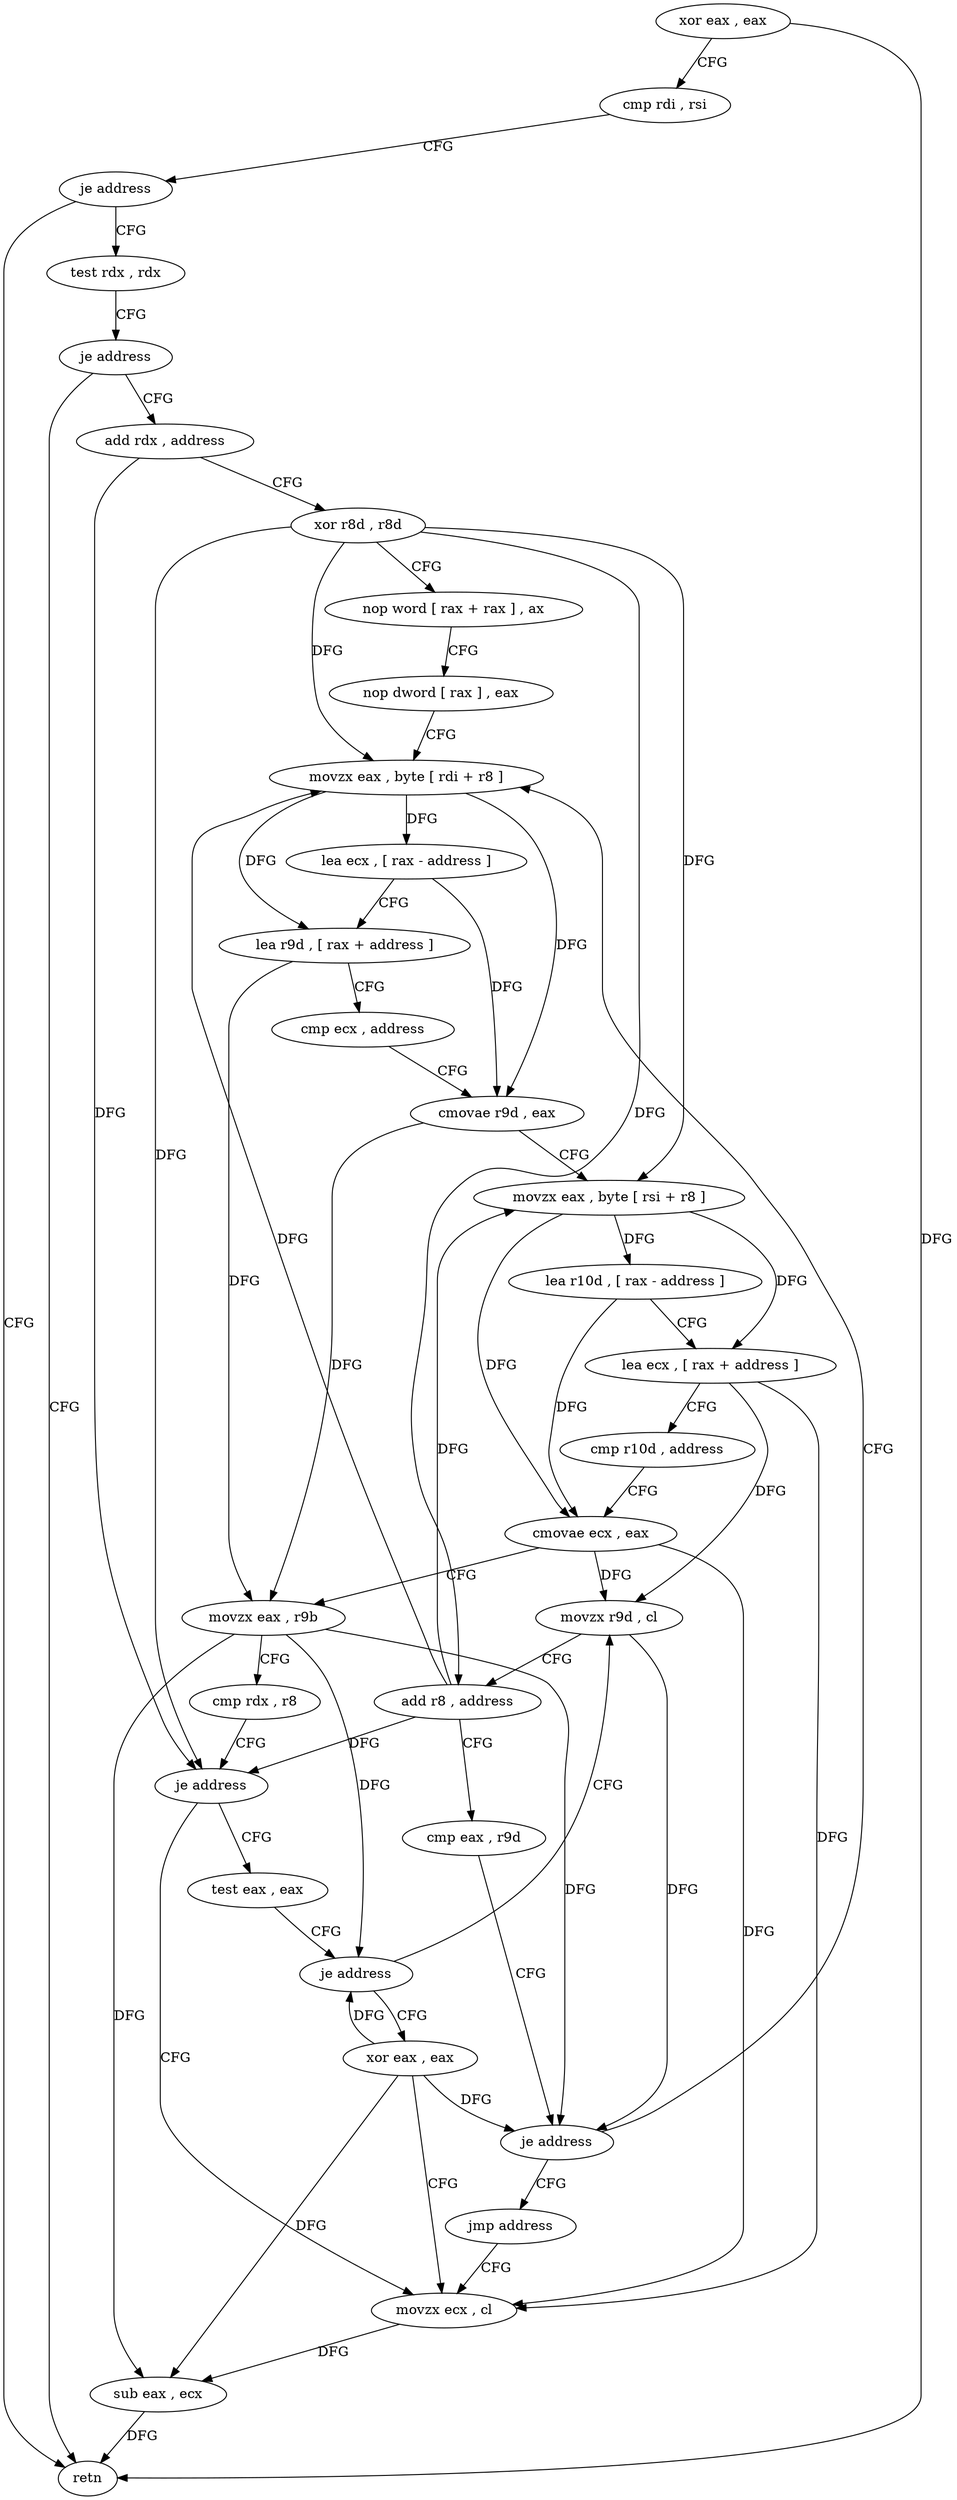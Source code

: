 digraph "func" {
"161648" [label = "xor eax , eax" ]
"161650" [label = "cmp rdi , rsi" ]
"161653" [label = "je address" ]
"161753" [label = "retn" ]
"161655" [label = "test rdx , rdx" ]
"161658" [label = "je address" ]
"161660" [label = "add rdx , address" ]
"161664" [label = "xor r8d , r8d" ]
"161667" [label = "nop word [ rax + rax ] , ax" ]
"161677" [label = "nop dword [ rax ] , eax" ]
"161680" [label = "movzx eax , byte [ rdi + r8 ]" ]
"161748" [label = "movzx ecx , cl" ]
"161751" [label = "sub eax , ecx" ]
"161727" [label = "test eax , eax" ]
"161729" [label = "je address" ]
"161746" [label = "xor eax , eax" ]
"161731" [label = "movzx r9d , cl" ]
"161735" [label = "add r8 , address" ]
"161739" [label = "cmp eax , r9d" ]
"161742" [label = "je address" ]
"161744" [label = "jmp address" ]
"161685" [label = "lea ecx , [ rax - address ]" ]
"161688" [label = "lea r9d , [ rax + address ]" ]
"161692" [label = "cmp ecx , address" ]
"161695" [label = "cmovae r9d , eax" ]
"161699" [label = "movzx eax , byte [ rsi + r8 ]" ]
"161704" [label = "lea r10d , [ rax - address ]" ]
"161708" [label = "lea ecx , [ rax + address ]" ]
"161711" [label = "cmp r10d , address" ]
"161715" [label = "cmovae ecx , eax" ]
"161718" [label = "movzx eax , r9b" ]
"161722" [label = "cmp rdx , r8" ]
"161725" [label = "je address" ]
"161648" -> "161650" [ label = "CFG" ]
"161648" -> "161753" [ label = "DFG" ]
"161650" -> "161653" [ label = "CFG" ]
"161653" -> "161753" [ label = "CFG" ]
"161653" -> "161655" [ label = "CFG" ]
"161655" -> "161658" [ label = "CFG" ]
"161658" -> "161753" [ label = "CFG" ]
"161658" -> "161660" [ label = "CFG" ]
"161660" -> "161664" [ label = "CFG" ]
"161660" -> "161725" [ label = "DFG" ]
"161664" -> "161667" [ label = "CFG" ]
"161664" -> "161680" [ label = "DFG" ]
"161664" -> "161699" [ label = "DFG" ]
"161664" -> "161725" [ label = "DFG" ]
"161664" -> "161735" [ label = "DFG" ]
"161667" -> "161677" [ label = "CFG" ]
"161677" -> "161680" [ label = "CFG" ]
"161680" -> "161685" [ label = "DFG" ]
"161680" -> "161688" [ label = "DFG" ]
"161680" -> "161695" [ label = "DFG" ]
"161748" -> "161751" [ label = "DFG" ]
"161751" -> "161753" [ label = "DFG" ]
"161727" -> "161729" [ label = "CFG" ]
"161729" -> "161746" [ label = "CFG" ]
"161729" -> "161731" [ label = "CFG" ]
"161746" -> "161748" [ label = "CFG" ]
"161746" -> "161729" [ label = "DFG" ]
"161746" -> "161751" [ label = "DFG" ]
"161746" -> "161742" [ label = "DFG" ]
"161731" -> "161735" [ label = "CFG" ]
"161731" -> "161742" [ label = "DFG" ]
"161735" -> "161739" [ label = "CFG" ]
"161735" -> "161680" [ label = "DFG" ]
"161735" -> "161699" [ label = "DFG" ]
"161735" -> "161725" [ label = "DFG" ]
"161739" -> "161742" [ label = "CFG" ]
"161742" -> "161680" [ label = "CFG" ]
"161742" -> "161744" [ label = "CFG" ]
"161744" -> "161748" [ label = "CFG" ]
"161685" -> "161688" [ label = "CFG" ]
"161685" -> "161695" [ label = "DFG" ]
"161688" -> "161692" [ label = "CFG" ]
"161688" -> "161718" [ label = "DFG" ]
"161692" -> "161695" [ label = "CFG" ]
"161695" -> "161699" [ label = "CFG" ]
"161695" -> "161718" [ label = "DFG" ]
"161699" -> "161704" [ label = "DFG" ]
"161699" -> "161708" [ label = "DFG" ]
"161699" -> "161715" [ label = "DFG" ]
"161704" -> "161708" [ label = "CFG" ]
"161704" -> "161715" [ label = "DFG" ]
"161708" -> "161711" [ label = "CFG" ]
"161708" -> "161748" [ label = "DFG" ]
"161708" -> "161731" [ label = "DFG" ]
"161711" -> "161715" [ label = "CFG" ]
"161715" -> "161718" [ label = "CFG" ]
"161715" -> "161748" [ label = "DFG" ]
"161715" -> "161731" [ label = "DFG" ]
"161718" -> "161722" [ label = "CFG" ]
"161718" -> "161751" [ label = "DFG" ]
"161718" -> "161729" [ label = "DFG" ]
"161718" -> "161742" [ label = "DFG" ]
"161722" -> "161725" [ label = "CFG" ]
"161725" -> "161748" [ label = "CFG" ]
"161725" -> "161727" [ label = "CFG" ]
}
